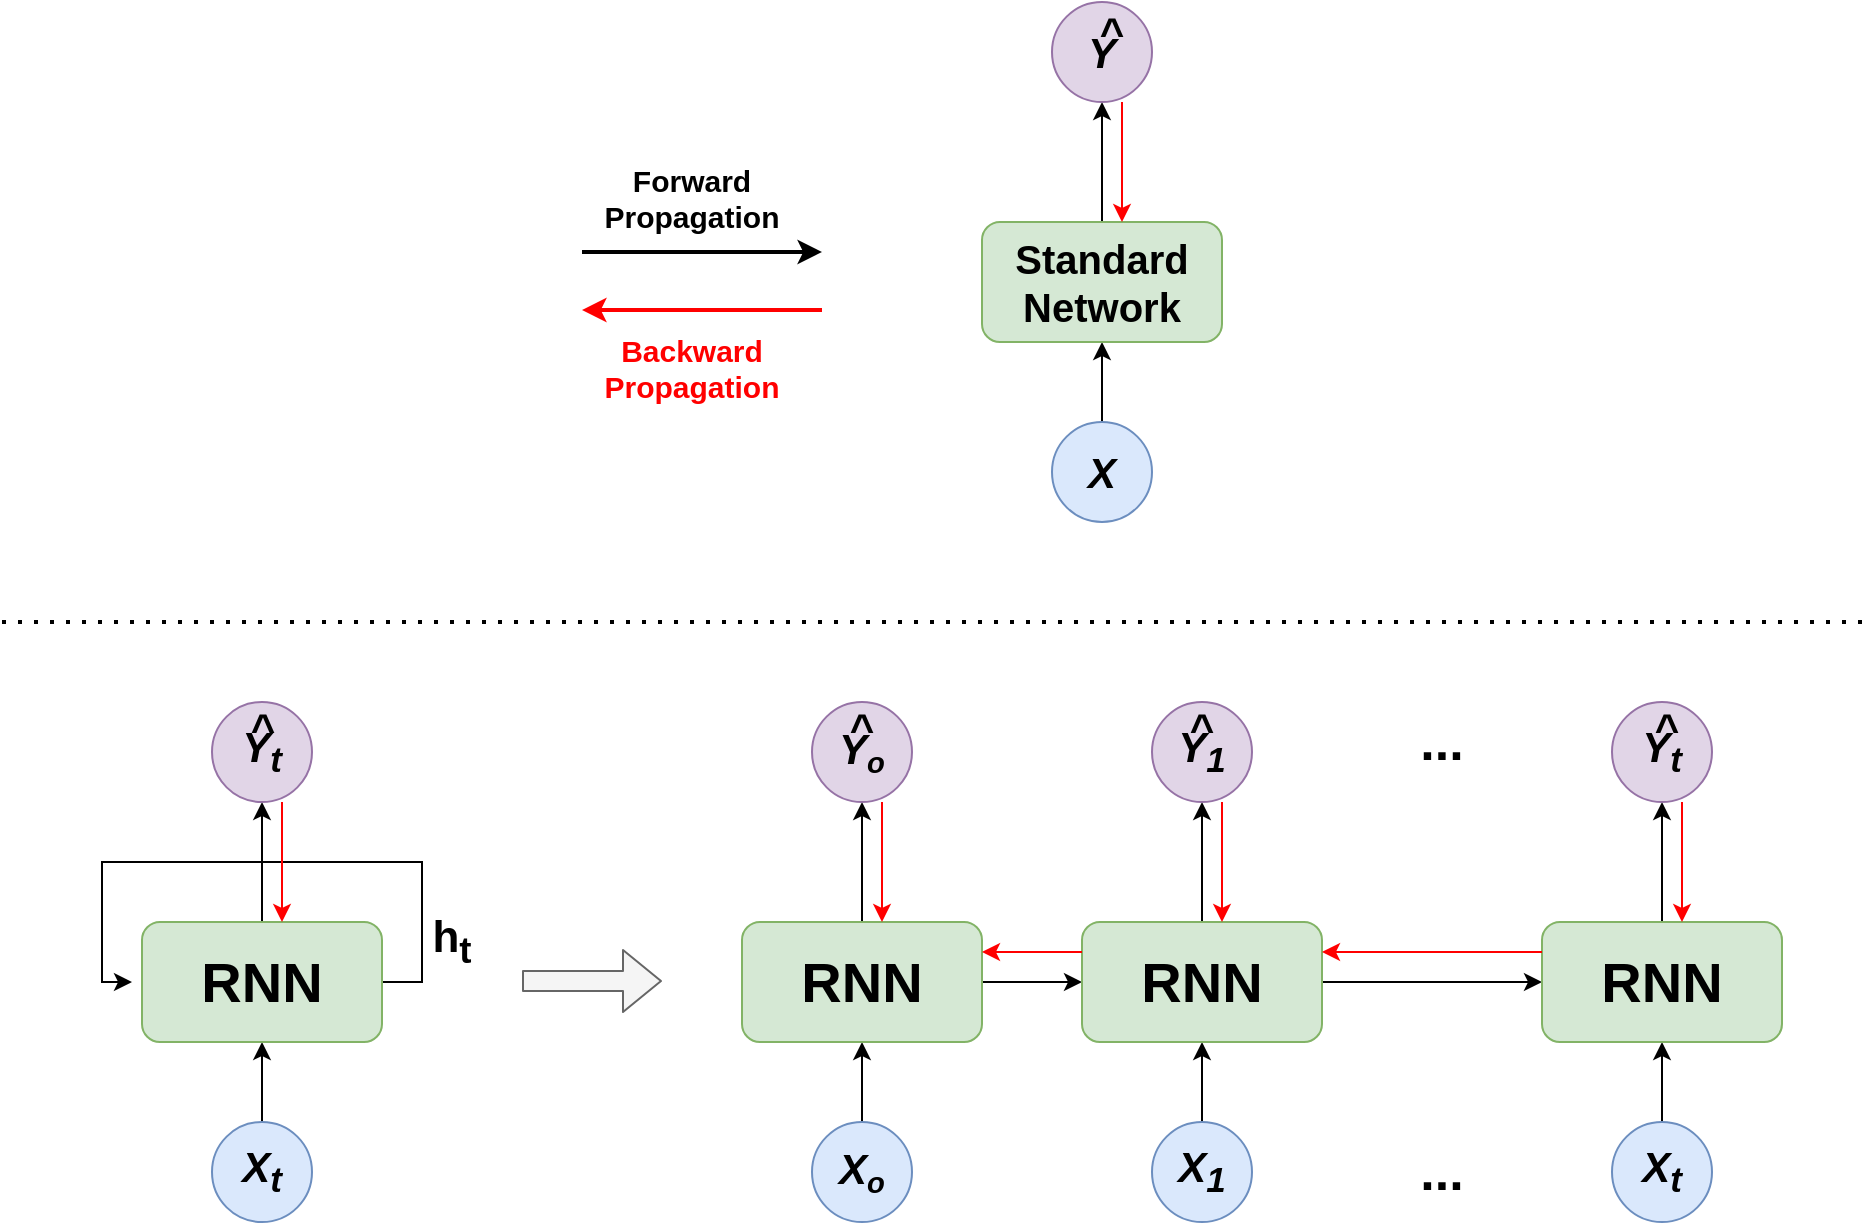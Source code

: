 <mxfile version="13.7.7" type="device"><diagram id="5ySszL_ppbbQJMFsZDLn" name="RNN many to many architeture comparison"><mxGraphModel dx="1221" dy="649" grid="1" gridSize="10" guides="1" tooltips="1" connect="1" arrows="1" fold="1" page="1" pageScale="1" pageWidth="1169" pageHeight="1654" math="0" shadow="0"><root><mxCell id="0"/><mxCell id="1" parent="0"/><mxCell id="b7o3UzNwQCLGJjzGMY2_-4" value="" style="edgeStyle=orthogonalEdgeStyle;rounded=0;orthogonalLoop=1;jettySize=auto;html=1;" edge="1" parent="1" source="b7o3UzNwQCLGJjzGMY2_-1" target="b7o3UzNwQCLGJjzGMY2_-2"><mxGeometry relative="1" as="geometry"/></mxCell><mxCell id="b7o3UzNwQCLGJjzGMY2_-1" value="&lt;font style=&quot;font-size: 21px&quot;&gt;&lt;b&gt;&lt;i&gt;X&lt;sub&gt;t&lt;/sub&gt;&lt;/i&gt;&lt;/b&gt;&lt;/font&gt;" style="ellipse;whiteSpace=wrap;html=1;aspect=fixed;fillColor=#dae8fc;strokeColor=#6c8ebf;" vertex="1" parent="1"><mxGeometry x="205" y="670" width="50" height="50" as="geometry"/></mxCell><mxCell id="b7o3UzNwQCLGJjzGMY2_-5" value="" style="edgeStyle=orthogonalEdgeStyle;rounded=0;orthogonalLoop=1;jettySize=auto;html=1;" edge="1" parent="1" source="b7o3UzNwQCLGJjzGMY2_-2" target="b7o3UzNwQCLGJjzGMY2_-3"><mxGeometry relative="1" as="geometry"/></mxCell><mxCell id="b7o3UzNwQCLGJjzGMY2_-6" style="edgeStyle=orthogonalEdgeStyle;rounded=0;orthogonalLoop=1;jettySize=auto;html=1;exitX=1;exitY=0.5;exitDx=0;exitDy=0;" edge="1" parent="1" source="b7o3UzNwQCLGJjzGMY2_-2"><mxGeometry relative="1" as="geometry"><mxPoint x="165" y="600" as="targetPoint"/><Array as="points"><mxPoint x="310" y="600"/><mxPoint x="310" y="540"/><mxPoint x="150" y="540"/><mxPoint x="150" y="600"/></Array></mxGeometry></mxCell><mxCell id="b7o3UzNwQCLGJjzGMY2_-2" value="&lt;b&gt;&lt;font style=&quot;font-size: 28px&quot;&gt;RNN&lt;/font&gt;&lt;/b&gt;" style="rounded=1;whiteSpace=wrap;html=1;fillColor=#d5e8d4;strokeColor=#82b366;" vertex="1" parent="1"><mxGeometry x="170" y="570" width="120" height="60" as="geometry"/></mxCell><mxCell id="b7o3UzNwQCLGJjzGMY2_-3" value="&lt;span style=&quot;font-size: 21px&quot;&gt;&lt;b&gt;&lt;i&gt;Y&lt;sub&gt;t&lt;/sub&gt;&lt;/i&gt;&lt;/b&gt;&lt;/span&gt;" style="ellipse;whiteSpace=wrap;html=1;aspect=fixed;fillColor=#e1d5e7;strokeColor=#9673a6;" vertex="1" parent="1"><mxGeometry x="205" y="460" width="50" height="50" as="geometry"/></mxCell><mxCell id="b7o3UzNwQCLGJjzGMY2_-7" value="&lt;b style=&quot;font-size: 22px&quot;&gt;h&lt;sub&gt;t&lt;/sub&gt;&lt;/b&gt;" style="text;html=1;strokeColor=none;fillColor=none;align=center;verticalAlign=middle;whiteSpace=wrap;rounded=0;" vertex="1" parent="1"><mxGeometry x="305" y="570" width="40" height="20" as="geometry"/></mxCell><mxCell id="b7o3UzNwQCLGJjzGMY2_-8" value="" style="shape=flexArrow;endArrow=classic;html=1;fillColor=#f5f5f5;strokeColor=#666666;" edge="1" parent="1"><mxGeometry width="50" height="50" relative="1" as="geometry"><mxPoint x="360" y="599.5" as="sourcePoint"/><mxPoint x="430" y="599.5" as="targetPoint"/></mxGeometry></mxCell><mxCell id="b7o3UzNwQCLGJjzGMY2_-9" value="" style="edgeStyle=orthogonalEdgeStyle;rounded=0;orthogonalLoop=1;jettySize=auto;html=1;" edge="1" parent="1" source="b7o3UzNwQCLGJjzGMY2_-10" target="b7o3UzNwQCLGJjzGMY2_-13"><mxGeometry relative="1" as="geometry"/></mxCell><mxCell id="b7o3UzNwQCLGJjzGMY2_-10" value="&lt;font&gt;&lt;b&gt;&lt;i&gt;&lt;span style=&quot;font-size: 21px&quot;&gt;X&lt;/span&gt;&lt;span style=&quot;font-size: 17.5px&quot;&gt;&lt;sub&gt;o&lt;/sub&gt;&lt;/span&gt;&lt;/i&gt;&lt;/b&gt;&lt;/font&gt;" style="ellipse;whiteSpace=wrap;html=1;aspect=fixed;fillColor=#dae8fc;strokeColor=#6c8ebf;" vertex="1" parent="1"><mxGeometry x="505" y="670" width="50" height="50" as="geometry"/></mxCell><mxCell id="b7o3UzNwQCLGJjzGMY2_-11" value="" style="edgeStyle=orthogonalEdgeStyle;rounded=0;orthogonalLoop=1;jettySize=auto;html=1;" edge="1" parent="1" source="b7o3UzNwQCLGJjzGMY2_-13" target="b7o3UzNwQCLGJjzGMY2_-14"><mxGeometry relative="1" as="geometry"/></mxCell><mxCell id="b7o3UzNwQCLGJjzGMY2_-111" value="" style="edgeStyle=orthogonalEdgeStyle;rounded=0;orthogonalLoop=1;jettySize=auto;html=1;" edge="1" parent="1" source="b7o3UzNwQCLGJjzGMY2_-13" target="b7o3UzNwQCLGJjzGMY2_-18"><mxGeometry relative="1" as="geometry"/></mxCell><mxCell id="b7o3UzNwQCLGJjzGMY2_-13" value="&lt;b&gt;&lt;font style=&quot;font-size: 28px&quot;&gt;RNN&lt;/font&gt;&lt;/b&gt;" style="rounded=1;whiteSpace=wrap;html=1;fillColor=#d5e8d4;strokeColor=#82b366;" vertex="1" parent="1"><mxGeometry x="470" y="570" width="120" height="60" as="geometry"/></mxCell><mxCell id="b7o3UzNwQCLGJjzGMY2_-14" value="&lt;b&gt;&lt;i&gt;&lt;span style=&quot;font-size: 21px&quot;&gt;Y&lt;/span&gt;&lt;span style=&quot;font-size: 17.5px&quot;&gt;&lt;sub&gt;o&lt;/sub&gt;&lt;/span&gt;&lt;/i&gt;&lt;/b&gt;" style="ellipse;whiteSpace=wrap;html=1;aspect=fixed;fillColor=#e1d5e7;strokeColor=#9673a6;" vertex="1" parent="1"><mxGeometry x="505" y="460" width="50" height="50" as="geometry"/></mxCell><mxCell id="b7o3UzNwQCLGJjzGMY2_-15" value="" style="edgeStyle=orthogonalEdgeStyle;rounded=0;orthogonalLoop=1;jettySize=auto;html=1;" edge="1" parent="1" source="b7o3UzNwQCLGJjzGMY2_-16" target="b7o3UzNwQCLGJjzGMY2_-18"><mxGeometry relative="1" as="geometry"/></mxCell><mxCell id="b7o3UzNwQCLGJjzGMY2_-16" value="&lt;font style=&quot;font-size: 21px&quot;&gt;&lt;b&gt;&lt;i&gt;X&lt;sub&gt;1&lt;/sub&gt;&lt;/i&gt;&lt;/b&gt;&lt;/font&gt;" style="ellipse;whiteSpace=wrap;html=1;aspect=fixed;fillColor=#dae8fc;strokeColor=#6c8ebf;" vertex="1" parent="1"><mxGeometry x="675" y="670" width="50" height="50" as="geometry"/></mxCell><mxCell id="b7o3UzNwQCLGJjzGMY2_-17" value="" style="edgeStyle=orthogonalEdgeStyle;rounded=0;orthogonalLoop=1;jettySize=auto;html=1;" edge="1" parent="1" source="b7o3UzNwQCLGJjzGMY2_-18" target="b7o3UzNwQCLGJjzGMY2_-19"><mxGeometry relative="1" as="geometry"/></mxCell><mxCell id="b7o3UzNwQCLGJjzGMY2_-112" value="" style="edgeStyle=orthogonalEdgeStyle;rounded=0;orthogonalLoop=1;jettySize=auto;html=1;" edge="1" parent="1" source="b7o3UzNwQCLGJjzGMY2_-18" target="b7o3UzNwQCLGJjzGMY2_-109"><mxGeometry relative="1" as="geometry"/></mxCell><mxCell id="b7o3UzNwQCLGJjzGMY2_-18" value="&lt;b&gt;&lt;font style=&quot;font-size: 28px&quot;&gt;RNN&lt;/font&gt;&lt;/b&gt;" style="rounded=1;whiteSpace=wrap;html=1;fillColor=#d5e8d4;strokeColor=#82b366;" vertex="1" parent="1"><mxGeometry x="640" y="570" width="120" height="60" as="geometry"/></mxCell><mxCell id="b7o3UzNwQCLGJjzGMY2_-19" value="&lt;span style=&quot;font-size: 21px&quot;&gt;&lt;b&gt;&lt;i&gt;Y&lt;sub&gt;1&lt;/sub&gt;&lt;/i&gt;&lt;/b&gt;&lt;/span&gt;" style="ellipse;whiteSpace=wrap;html=1;aspect=fixed;fillColor=#e1d5e7;strokeColor=#9673a6;" vertex="1" parent="1"><mxGeometry x="675" y="460" width="50" height="50" as="geometry"/></mxCell><mxCell id="b7o3UzNwQCLGJjzGMY2_-106" value="" style="edgeStyle=orthogonalEdgeStyle;rounded=0;orthogonalLoop=1;jettySize=auto;html=1;" edge="1" parent="1" source="b7o3UzNwQCLGJjzGMY2_-107" target="b7o3UzNwQCLGJjzGMY2_-109"><mxGeometry relative="1" as="geometry"/></mxCell><mxCell id="b7o3UzNwQCLGJjzGMY2_-107" value="&lt;font style=&quot;font-size: 21px&quot;&gt;&lt;b&gt;&lt;i&gt;X&lt;sub&gt;t&lt;/sub&gt;&lt;/i&gt;&lt;/b&gt;&lt;/font&gt;" style="ellipse;whiteSpace=wrap;html=1;aspect=fixed;fillColor=#dae8fc;strokeColor=#6c8ebf;" vertex="1" parent="1"><mxGeometry x="905" y="670" width="50" height="50" as="geometry"/></mxCell><mxCell id="b7o3UzNwQCLGJjzGMY2_-108" value="" style="edgeStyle=orthogonalEdgeStyle;rounded=0;orthogonalLoop=1;jettySize=auto;html=1;" edge="1" parent="1" source="b7o3UzNwQCLGJjzGMY2_-109" target="b7o3UzNwQCLGJjzGMY2_-110"><mxGeometry relative="1" as="geometry"/></mxCell><mxCell id="b7o3UzNwQCLGJjzGMY2_-109" value="&lt;b&gt;&lt;font style=&quot;font-size: 28px&quot;&gt;RNN&lt;/font&gt;&lt;/b&gt;" style="rounded=1;whiteSpace=wrap;html=1;fillColor=#d5e8d4;strokeColor=#82b366;" vertex="1" parent="1"><mxGeometry x="870" y="570" width="120" height="60" as="geometry"/></mxCell><mxCell id="b7o3UzNwQCLGJjzGMY2_-110" value="&lt;span style=&quot;font-size: 21px&quot;&gt;&lt;b&gt;&lt;i&gt;Y&lt;sub&gt;t&lt;/sub&gt;&lt;/i&gt;&lt;/b&gt;&lt;/span&gt;" style="ellipse;whiteSpace=wrap;html=1;aspect=fixed;fillColor=#e1d5e7;strokeColor=#9673a6;" vertex="1" parent="1"><mxGeometry x="905" y="460" width="50" height="50" as="geometry"/></mxCell><mxCell id="b7o3UzNwQCLGJjzGMY2_-113" value="&lt;font size=&quot;1&quot;&gt;&lt;b style=&quot;font-size: 26px&quot;&gt;...&lt;/b&gt;&lt;/font&gt;" style="text;html=1;strokeColor=none;fillColor=none;align=center;verticalAlign=middle;whiteSpace=wrap;rounded=0;" vertex="1" parent="1"><mxGeometry x="800" y="470" width="40" height="20" as="geometry"/></mxCell><mxCell id="b7o3UzNwQCLGJjzGMY2_-114" value="&lt;font size=&quot;1&quot;&gt;&lt;b style=&quot;font-size: 26px&quot;&gt;...&lt;/b&gt;&lt;/font&gt;" style="text;html=1;strokeColor=none;fillColor=none;align=center;verticalAlign=middle;whiteSpace=wrap;rounded=0;" vertex="1" parent="1"><mxGeometry x="800" y="685" width="40" height="20" as="geometry"/></mxCell><mxCell id="dYwMAEc3jNYxRNPJCwCC-2" value="&lt;b&gt;&lt;font style=&quot;font-size: 21px&quot;&gt;^&lt;/font&gt;&lt;/b&gt;" style="text;html=1;strokeColor=none;fillColor=none;align=center;verticalAlign=middle;whiteSpace=wrap;rounded=0;" vertex="1" parent="1"><mxGeometry x="223.75" y="470" width="12.5" height="5" as="geometry"/></mxCell><mxCell id="Uqlmfs6yoSau9wUv6tC2-2" value="&lt;b&gt;&lt;font style=&quot;font-size: 21px&quot;&gt;^&lt;/font&gt;&lt;/b&gt;" style="text;html=1;strokeColor=none;fillColor=none;align=center;verticalAlign=middle;whiteSpace=wrap;rounded=0;" vertex="1" parent="1"><mxGeometry x="520" y="470" width="20" height="5" as="geometry"/></mxCell><mxCell id="Uqlmfs6yoSau9wUv6tC2-4" value="&lt;b&gt;&lt;font style=&quot;font-size: 21px&quot;&gt;^&lt;/font&gt;&lt;/b&gt;" style="text;html=1;strokeColor=none;fillColor=none;align=center;verticalAlign=middle;whiteSpace=wrap;rounded=0;" vertex="1" parent="1"><mxGeometry x="680" y="470" width="40" height="5" as="geometry"/></mxCell><mxCell id="Uqlmfs6yoSau9wUv6tC2-7" value="&lt;b&gt;&lt;font style=&quot;font-size: 21px&quot;&gt;^&lt;/font&gt;&lt;/b&gt;" style="text;html=1;strokeColor=none;fillColor=none;align=center;verticalAlign=middle;whiteSpace=wrap;rounded=0;" vertex="1" parent="1"><mxGeometry x="905" y="470" width="55" height="5" as="geometry"/></mxCell><mxCell id="-OBZDmTcg0uM79hlY0_0-1" value="" style="endArrow=classic;html=1;fillColor=#f8cecc;strokeColor=#FF0000;" edge="1" parent="1"><mxGeometry width="50" height="50" relative="1" as="geometry"><mxPoint x="240" y="510" as="sourcePoint"/><mxPoint x="240" y="570" as="targetPoint"/></mxGeometry></mxCell><mxCell id="-OBZDmTcg0uM79hlY0_0-2" value="" style="endArrow=classic;html=1;fillColor=#f8cecc;strokeColor=#FF0000;" edge="1" parent="1"><mxGeometry width="50" height="50" relative="1" as="geometry"><mxPoint x="540" y="510" as="sourcePoint"/><mxPoint x="540" y="570" as="targetPoint"/></mxGeometry></mxCell><mxCell id="-OBZDmTcg0uM79hlY0_0-3" value="" style="endArrow=classic;html=1;fillColor=#f8cecc;strokeColor=#FF0000;" edge="1" parent="1"><mxGeometry width="50" height="50" relative="1" as="geometry"><mxPoint x="710" y="510" as="sourcePoint"/><mxPoint x="710" y="570" as="targetPoint"/></mxGeometry></mxCell><mxCell id="-OBZDmTcg0uM79hlY0_0-4" value="" style="endArrow=classic;html=1;fillColor=#f8cecc;strokeColor=#FF0000;" edge="1" parent="1"><mxGeometry width="50" height="50" relative="1" as="geometry"><mxPoint x="940" y="510" as="sourcePoint"/><mxPoint x="940" y="570" as="targetPoint"/></mxGeometry></mxCell><mxCell id="-OBZDmTcg0uM79hlY0_0-5" value="" style="endArrow=classic;html=1;fillColor=#f8cecc;strokeColor=#FF0000;entryX=1;entryY=0.25;entryDx=0;entryDy=0;exitX=0;exitY=0.25;exitDx=0;exitDy=0;" edge="1" parent="1" source="b7o3UzNwQCLGJjzGMY2_-18" target="b7o3UzNwQCLGJjzGMY2_-13"><mxGeometry width="50" height="50" relative="1" as="geometry"><mxPoint x="620" y="510" as="sourcePoint"/><mxPoint x="620" y="570" as="targetPoint"/></mxGeometry></mxCell><mxCell id="-OBZDmTcg0uM79hlY0_0-7" value="" style="endArrow=classic;html=1;fillColor=#f8cecc;strokeColor=#FF0000;exitX=0;exitY=0.25;exitDx=0;exitDy=0;entryX=1;entryY=0.25;entryDx=0;entryDy=0;" edge="1" parent="1" source="b7o3UzNwQCLGJjzGMY2_-109" target="b7o3UzNwQCLGJjzGMY2_-18"><mxGeometry width="50" height="50" relative="1" as="geometry"><mxPoint x="810" y="589" as="sourcePoint"/><mxPoint x="810" y="570" as="targetPoint"/></mxGeometry></mxCell><mxCell id="EZNZdI7XnXdk-Cf47xbG-1" value="" style="edgeStyle=orthogonalEdgeStyle;rounded=0;orthogonalLoop=1;jettySize=auto;html=1;" edge="1" parent="1" source="EZNZdI7XnXdk-Cf47xbG-2" target="EZNZdI7XnXdk-Cf47xbG-4"><mxGeometry relative="1" as="geometry"/></mxCell><mxCell id="EZNZdI7XnXdk-Cf47xbG-2" value="&lt;font&gt;&lt;b&gt;&lt;span style=&quot;font-size: 21px&quot;&gt;&lt;i&gt;X&lt;/i&gt;&lt;/span&gt;&lt;/b&gt;&lt;/font&gt;" style="ellipse;whiteSpace=wrap;html=1;aspect=fixed;fillColor=#dae8fc;strokeColor=#6c8ebf;" vertex="1" parent="1"><mxGeometry x="625" y="320" width="50" height="50" as="geometry"/></mxCell><mxCell id="EZNZdI7XnXdk-Cf47xbG-3" value="" style="edgeStyle=orthogonalEdgeStyle;rounded=0;orthogonalLoop=1;jettySize=auto;html=1;" edge="1" parent="1" source="EZNZdI7XnXdk-Cf47xbG-4" target="EZNZdI7XnXdk-Cf47xbG-5"><mxGeometry relative="1" as="geometry"/></mxCell><mxCell id="EZNZdI7XnXdk-Cf47xbG-4" value="&lt;b&gt;&lt;font style=&quot;font-size: 20px&quot;&gt;Standard Network&lt;/font&gt;&lt;/b&gt;" style="rounded=1;whiteSpace=wrap;html=1;fillColor=#d5e8d4;strokeColor=#82b366;" vertex="1" parent="1"><mxGeometry x="590" y="220" width="120" height="60" as="geometry"/></mxCell><mxCell id="EZNZdI7XnXdk-Cf47xbG-5" value="&lt;b&gt;&lt;span style=&quot;font-size: 21px&quot;&gt;&lt;i&gt;Y&lt;/i&gt;&lt;/span&gt;&lt;/b&gt;" style="ellipse;whiteSpace=wrap;html=1;aspect=fixed;fillColor=#e1d5e7;strokeColor=#9673a6;" vertex="1" parent="1"><mxGeometry x="625" y="110" width="50" height="50" as="geometry"/></mxCell><mxCell id="EZNZdI7XnXdk-Cf47xbG-6" value="&lt;b&gt;&lt;font style=&quot;font-size: 21px&quot;&gt;^&lt;/font&gt;&lt;/b&gt;" style="text;html=1;strokeColor=none;fillColor=none;align=center;verticalAlign=middle;whiteSpace=wrap;rounded=0;" vertex="1" parent="1"><mxGeometry x="650" y="120" width="10" height="10" as="geometry"/></mxCell><mxCell id="EZNZdI7XnXdk-Cf47xbG-7" value="" style="endArrow=classic;html=1;fillColor=#f8cecc;strokeColor=#FF0000;" edge="1" parent="1"><mxGeometry width="50" height="50" relative="1" as="geometry"><mxPoint x="660" y="160" as="sourcePoint"/><mxPoint x="660" y="220" as="targetPoint"/></mxGeometry></mxCell><mxCell id="EZNZdI7XnXdk-Cf47xbG-8" value="" style="edgeStyle=orthogonalEdgeStyle;rounded=0;orthogonalLoop=1;jettySize=auto;html=1;strokeWidth=2;" edge="1" parent="1"><mxGeometry relative="1" as="geometry"><mxPoint x="390" y="235" as="sourcePoint"/><mxPoint x="510" y="235" as="targetPoint"/></mxGeometry></mxCell><mxCell id="EZNZdI7XnXdk-Cf47xbG-9" value="" style="endArrow=classic;html=1;fillColor=#f8cecc;strokeColor=#FF0000;strokeWidth=2;" edge="1" parent="1"><mxGeometry width="50" height="50" relative="1" as="geometry"><mxPoint x="510" y="264" as="sourcePoint"/><mxPoint x="390" y="264" as="targetPoint"/></mxGeometry></mxCell><mxCell id="EZNZdI7XnXdk-Cf47xbG-10" value="&lt;b&gt;&lt;font style=&quot;font-size: 15px&quot;&gt;Forward Propagation&lt;/font&gt;&lt;/b&gt;" style="text;html=1;strokeColor=none;fillColor=none;align=center;verticalAlign=middle;whiteSpace=wrap;rounded=0;" vertex="1" parent="1"><mxGeometry x="390" y="190" width="110" height="35" as="geometry"/></mxCell><mxCell id="EZNZdI7XnXdk-Cf47xbG-11" value="&lt;b&gt;&lt;font style=&quot;font-size: 15px&quot; color=&quot;#ff0000&quot;&gt;Backward Propagation&lt;/font&gt;&lt;/b&gt;" style="text;html=1;strokeColor=none;fillColor=none;align=center;verticalAlign=middle;whiteSpace=wrap;rounded=0;" vertex="1" parent="1"><mxGeometry x="390" y="275" width="110" height="35" as="geometry"/></mxCell><mxCell id="EZNZdI7XnXdk-Cf47xbG-12" value="" style="endArrow=none;dashed=1;html=1;dashPattern=1 3;strokeWidth=2;" edge="1" parent="1"><mxGeometry width="50" height="50" relative="1" as="geometry"><mxPoint x="100" y="420" as="sourcePoint"/><mxPoint x="1030" y="420" as="targetPoint"/></mxGeometry></mxCell></root></mxGraphModel></diagram></mxfile>